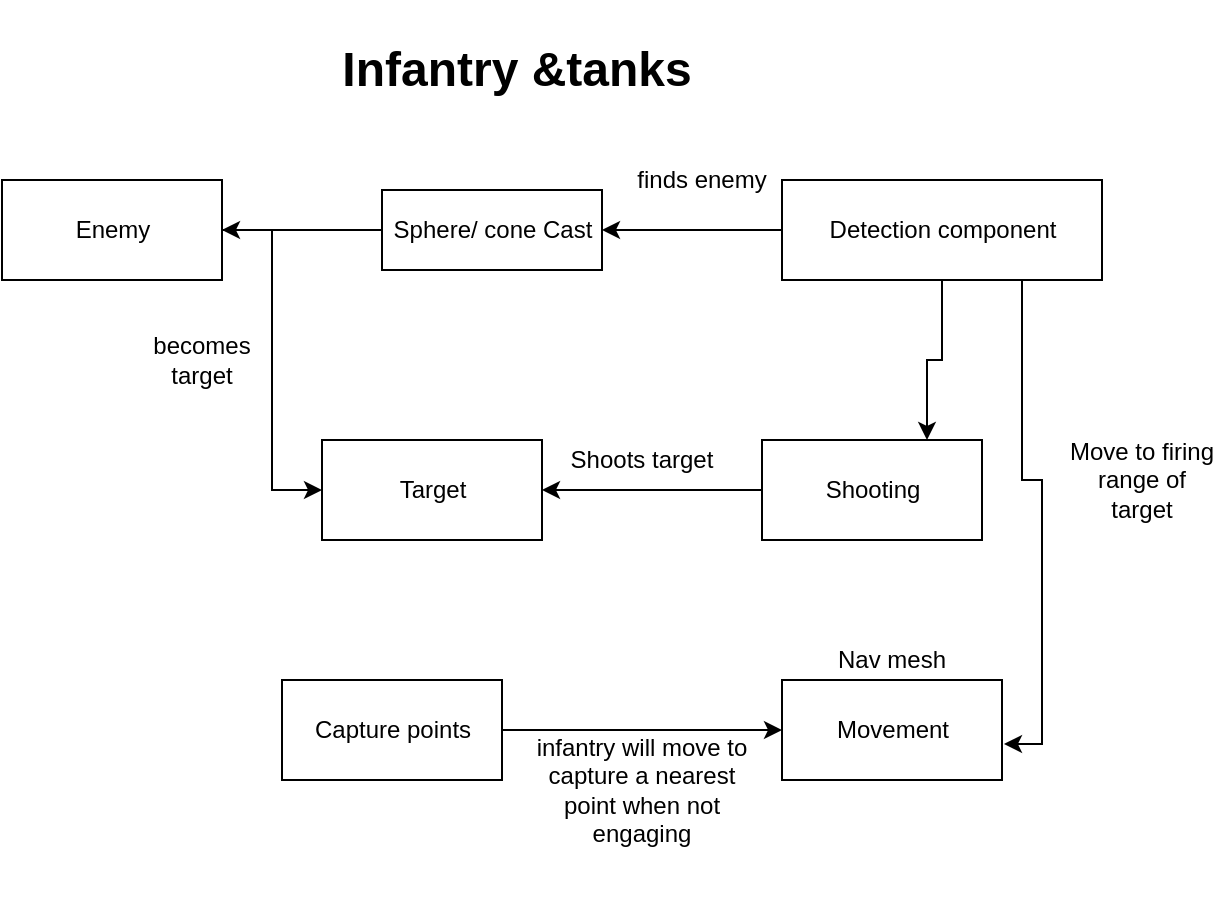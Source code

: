 <mxfile version="17.4.6" type="github">
  <diagram id="C5RBs43oDa-KdzZeNtuy" name="Page-1">
    <mxGraphModel dx="1038" dy="1705" grid="1" gridSize="10" guides="1" tooltips="1" connect="1" arrows="1" fold="1" page="1" pageScale="1" pageWidth="827" pageHeight="1169" math="0" shadow="0">
      <root>
        <mxCell id="WIyWlLk6GJQsqaUBKTNV-0" />
        <mxCell id="WIyWlLk6GJQsqaUBKTNV-1" parent="WIyWlLk6GJQsqaUBKTNV-0" />
        <mxCell id="ZGp9WstBW97Z-VCttyZm-20" style="edgeStyle=orthogonalEdgeStyle;rounded=0;orthogonalLoop=1;jettySize=auto;html=1;exitX=0;exitY=0.5;exitDx=0;exitDy=0;entryX=1;entryY=0.5;entryDx=0;entryDy=0;" edge="1" parent="WIyWlLk6GJQsqaUBKTNV-1" source="ZGp9WstBW97Z-VCttyZm-2" target="ZGp9WstBW97Z-VCttyZm-3">
          <mxGeometry relative="1" as="geometry" />
        </mxCell>
        <mxCell id="ZGp9WstBW97Z-VCttyZm-27" style="edgeStyle=orthogonalEdgeStyle;rounded=0;orthogonalLoop=1;jettySize=auto;html=1;entryX=0.75;entryY=0;entryDx=0;entryDy=0;" edge="1" parent="WIyWlLk6GJQsqaUBKTNV-1" source="ZGp9WstBW97Z-VCttyZm-2" target="ZGp9WstBW97Z-VCttyZm-25">
          <mxGeometry relative="1" as="geometry" />
        </mxCell>
        <mxCell id="ZGp9WstBW97Z-VCttyZm-28" style="edgeStyle=orthogonalEdgeStyle;rounded=0;orthogonalLoop=1;jettySize=auto;html=1;exitX=0.75;exitY=1;exitDx=0;exitDy=0;entryX=1.009;entryY=0.64;entryDx=0;entryDy=0;entryPerimeter=0;" edge="1" parent="WIyWlLk6GJQsqaUBKTNV-1" source="ZGp9WstBW97Z-VCttyZm-2" target="ZGp9WstBW97Z-VCttyZm-26">
          <mxGeometry relative="1" as="geometry" />
        </mxCell>
        <mxCell id="ZGp9WstBW97Z-VCttyZm-2" value="Detection component" style="html=1;" vertex="1" parent="WIyWlLk6GJQsqaUBKTNV-1">
          <mxGeometry x="410" y="60" width="160" height="50" as="geometry" />
        </mxCell>
        <mxCell id="ZGp9WstBW97Z-VCttyZm-21" style="edgeStyle=orthogonalEdgeStyle;rounded=0;orthogonalLoop=1;jettySize=auto;html=1;entryX=1;entryY=0.5;entryDx=0;entryDy=0;" edge="1" parent="WIyWlLk6GJQsqaUBKTNV-1" source="ZGp9WstBW97Z-VCttyZm-3" target="ZGp9WstBW97Z-VCttyZm-10">
          <mxGeometry relative="1" as="geometry" />
        </mxCell>
        <mxCell id="ZGp9WstBW97Z-VCttyZm-3" value="Sphere/ cone Cast" style="html=1;" vertex="1" parent="WIyWlLk6GJQsqaUBKTNV-1">
          <mxGeometry x="210" y="65" width="110" height="40" as="geometry" />
        </mxCell>
        <mxCell id="ZGp9WstBW97Z-VCttyZm-30" style="edgeStyle=orthogonalEdgeStyle;rounded=0;orthogonalLoop=1;jettySize=auto;html=1;entryX=0;entryY=0.5;entryDx=0;entryDy=0;" edge="1" parent="WIyWlLk6GJQsqaUBKTNV-1" source="ZGp9WstBW97Z-VCttyZm-10" target="ZGp9WstBW97Z-VCttyZm-29">
          <mxGeometry relative="1" as="geometry" />
        </mxCell>
        <mxCell id="ZGp9WstBW97Z-VCttyZm-10" value="Enemy" style="html=1;" vertex="1" parent="WIyWlLk6GJQsqaUBKTNV-1">
          <mxGeometry x="20" y="60" width="110" height="50" as="geometry" />
        </mxCell>
        <UserObject label="finds enemy via" placeholders="1" name="Variable" id="ZGp9WstBW97Z-VCttyZm-23">
          <mxCell style="text;html=1;strokeColor=none;fillColor=none;align=center;verticalAlign=middle;whiteSpace=wrap;overflow=hidden;" vertex="1" parent="WIyWlLk6GJQsqaUBKTNV-1">
            <mxGeometry x="330" y="50" width="80" height="20" as="geometry" />
          </mxCell>
        </UserObject>
        <mxCell id="ZGp9WstBW97Z-VCttyZm-31" style="edgeStyle=orthogonalEdgeStyle;rounded=0;orthogonalLoop=1;jettySize=auto;html=1;exitX=0;exitY=0.5;exitDx=0;exitDy=0;entryX=1;entryY=0.5;entryDx=0;entryDy=0;" edge="1" parent="WIyWlLk6GJQsqaUBKTNV-1" source="ZGp9WstBW97Z-VCttyZm-25" target="ZGp9WstBW97Z-VCttyZm-29">
          <mxGeometry relative="1" as="geometry" />
        </mxCell>
        <mxCell id="ZGp9WstBW97Z-VCttyZm-25" value="Shooting" style="html=1;" vertex="1" parent="WIyWlLk6GJQsqaUBKTNV-1">
          <mxGeometry x="400" y="190" width="110" height="50" as="geometry" />
        </mxCell>
        <mxCell id="ZGp9WstBW97Z-VCttyZm-26" value="Movement" style="html=1;" vertex="1" parent="WIyWlLk6GJQsqaUBKTNV-1">
          <mxGeometry x="410" y="310" width="110" height="50" as="geometry" />
        </mxCell>
        <mxCell id="ZGp9WstBW97Z-VCttyZm-29" value="Target" style="html=1;" vertex="1" parent="WIyWlLk6GJQsqaUBKTNV-1">
          <mxGeometry x="180" y="190" width="110" height="50" as="geometry" />
        </mxCell>
        <UserObject label="becomes target" placeholders="1" name="Variable" id="ZGp9WstBW97Z-VCttyZm-32">
          <mxCell style="text;html=1;strokeColor=none;fillColor=none;align=center;verticalAlign=middle;whiteSpace=wrap;overflow=hidden;" vertex="1" parent="WIyWlLk6GJQsqaUBKTNV-1">
            <mxGeometry x="80" y="130" width="80" height="40" as="geometry" />
          </mxCell>
        </UserObject>
        <UserObject label="Shoots target" placeholders="1" name="Variable" id="ZGp9WstBW97Z-VCttyZm-33">
          <mxCell style="text;html=1;strokeColor=none;fillColor=none;align=center;verticalAlign=middle;whiteSpace=wrap;overflow=hidden;" vertex="1" parent="WIyWlLk6GJQsqaUBKTNV-1">
            <mxGeometry x="300" y="190" width="80" height="20" as="geometry" />
          </mxCell>
        </UserObject>
        <UserObject label="Move to firing range of target" placeholders="1" name="Variable" id="ZGp9WstBW97Z-VCttyZm-34">
          <mxCell style="text;html=1;strokeColor=none;fillColor=none;align=center;verticalAlign=middle;whiteSpace=wrap;overflow=hidden;" vertex="1" parent="WIyWlLk6GJQsqaUBKTNV-1">
            <mxGeometry x="550" y="180" width="80" height="60" as="geometry" />
          </mxCell>
        </UserObject>
        <mxCell id="ZGp9WstBW97Z-VCttyZm-35" value="Infantry &amp;amp;tanks " style="text;strokeColor=none;fillColor=none;html=1;fontSize=24;fontStyle=1;verticalAlign=middle;align=center;" vertex="1" parent="WIyWlLk6GJQsqaUBKTNV-1">
          <mxGeometry x="174" y="-30" width="206" height="70" as="geometry" />
        </mxCell>
        <mxCell id="ZGp9WstBW97Z-VCttyZm-38" style="edgeStyle=orthogonalEdgeStyle;rounded=0;orthogonalLoop=1;jettySize=auto;html=1;entryX=0;entryY=0.5;entryDx=0;entryDy=0;" edge="1" parent="WIyWlLk6GJQsqaUBKTNV-1" source="ZGp9WstBW97Z-VCttyZm-37" target="ZGp9WstBW97Z-VCttyZm-26">
          <mxGeometry relative="1" as="geometry" />
        </mxCell>
        <mxCell id="ZGp9WstBW97Z-VCttyZm-37" value="Capture points" style="html=1;" vertex="1" parent="WIyWlLk6GJQsqaUBKTNV-1">
          <mxGeometry x="160" y="310" width="110" height="50" as="geometry" />
        </mxCell>
        <UserObject label="infantry will move to capture a nearest point when not engaging" placeholders="1" name="Variable" id="ZGp9WstBW97Z-VCttyZm-39">
          <mxCell style="text;html=1;strokeColor=none;fillColor=none;align=center;verticalAlign=middle;whiteSpace=wrap;overflow=hidden;" vertex="1" parent="WIyWlLk6GJQsqaUBKTNV-1">
            <mxGeometry x="280" y="310" width="120" height="110" as="geometry" />
          </mxCell>
        </UserObject>
        <UserObject label="Nav mesh" placeholders="1" name="Variable" id="ZGp9WstBW97Z-VCttyZm-41">
          <mxCell style="text;html=1;strokeColor=none;fillColor=none;align=center;verticalAlign=middle;whiteSpace=wrap;overflow=hidden;" vertex="1" parent="WIyWlLk6GJQsqaUBKTNV-1">
            <mxGeometry x="425" y="290" width="80" height="20" as="geometry" />
          </mxCell>
        </UserObject>
      </root>
    </mxGraphModel>
  </diagram>
</mxfile>
